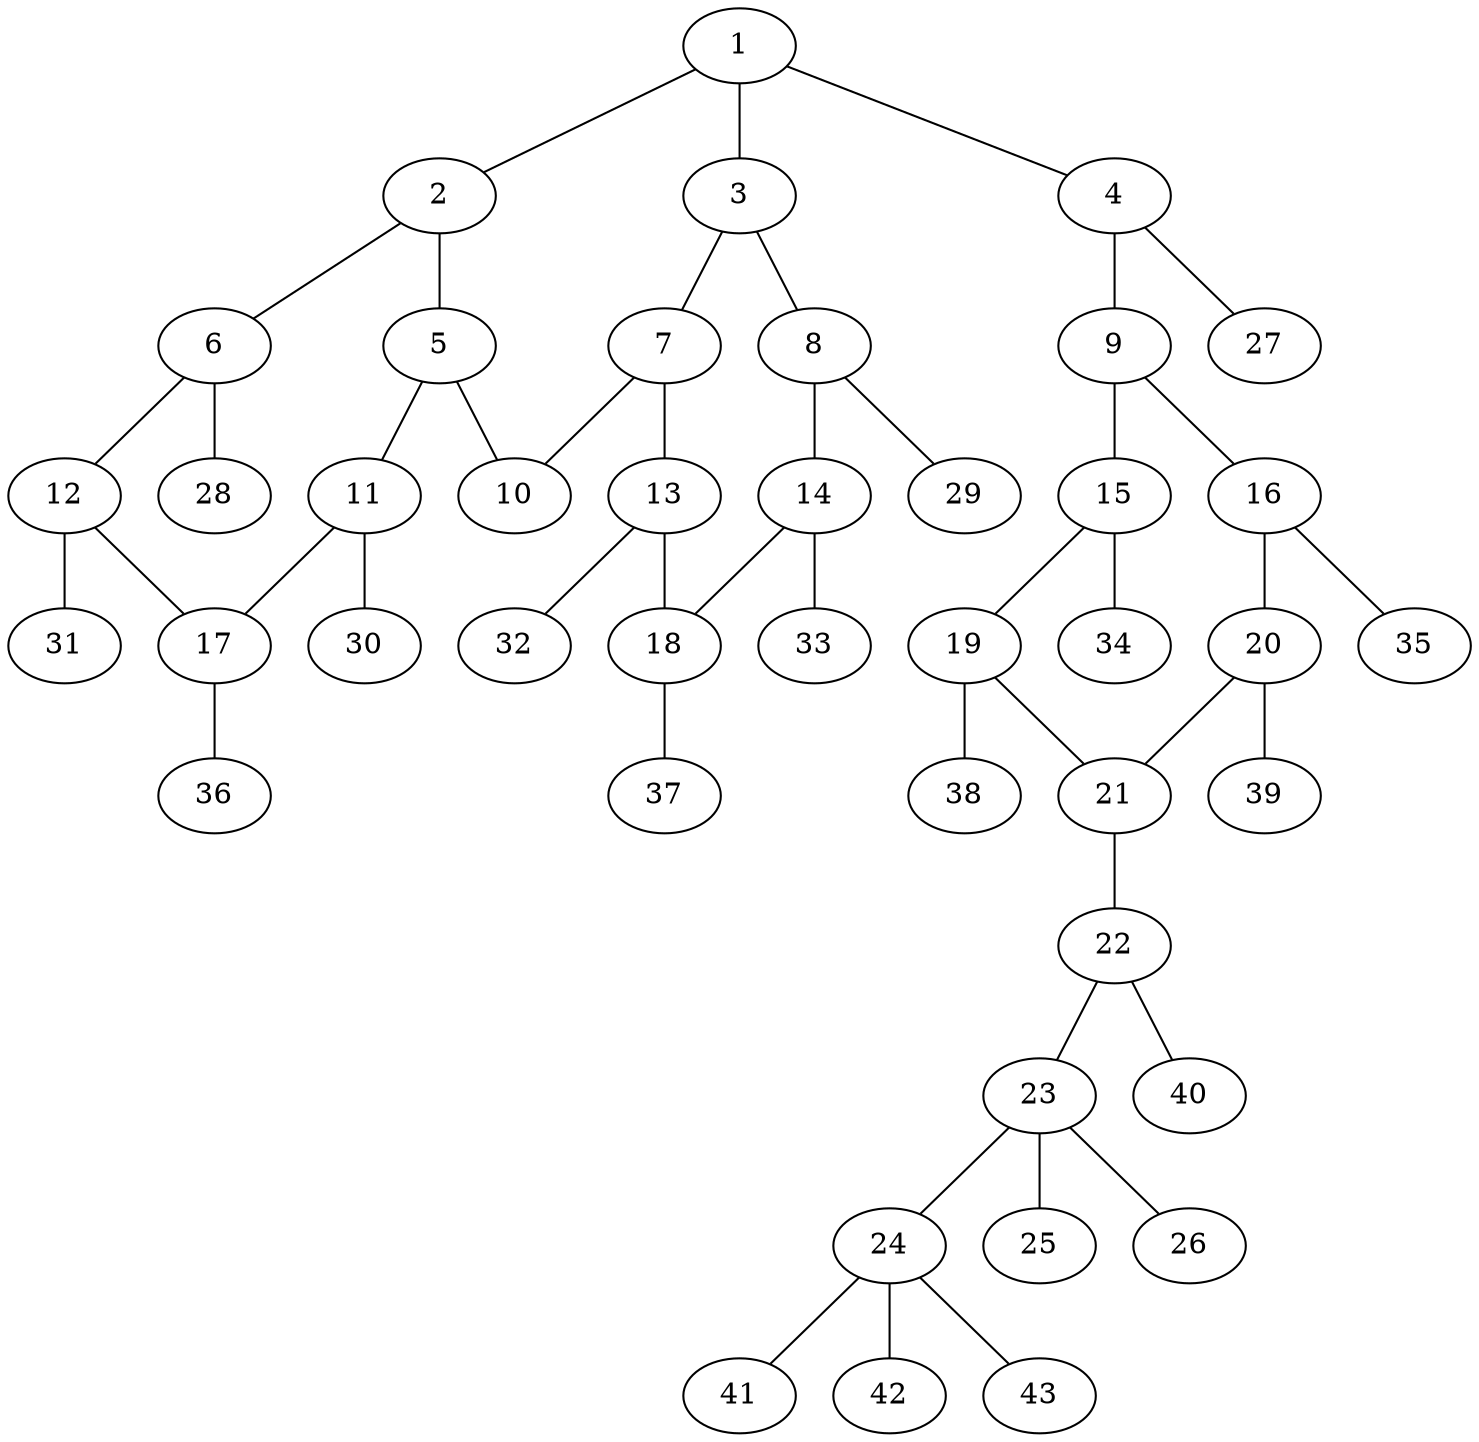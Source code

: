 graph molecule_12 {
	1	 [chem=C];
	2	 [chem=C];
	1 -- 2	 [valence=1];
	3	 [chem=C];
	1 -- 3	 [valence=2];
	4	 [chem=N];
	1 -- 4	 [valence=1];
	5	 [chem=C];
	2 -- 5	 [valence=2];
	6	 [chem=C];
	2 -- 6	 [valence=1];
	7	 [chem=C];
	3 -- 7	 [valence=1];
	8	 [chem=C];
	3 -- 8	 [valence=1];
	9	 [chem=C];
	4 -- 9	 [valence=1];
	27	 [chem=H];
	4 -- 27	 [valence=1];
	10	 [chem=N];
	5 -- 10	 [valence=1];
	11	 [chem=C];
	5 -- 11	 [valence=1];
	12	 [chem=C];
	6 -- 12	 [valence=2];
	28	 [chem=H];
	6 -- 28	 [valence=1];
	7 -- 10	 [valence=2];
	13	 [chem=C];
	7 -- 13	 [valence=1];
	14	 [chem=C];
	8 -- 14	 [valence=2];
	29	 [chem=H];
	8 -- 29	 [valence=1];
	15	 [chem=C];
	9 -- 15	 [valence=1];
	16	 [chem=C];
	9 -- 16	 [valence=2];
	17	 [chem=C];
	11 -- 17	 [valence=2];
	30	 [chem=H];
	11 -- 30	 [valence=1];
	12 -- 17	 [valence=1];
	31	 [chem=H];
	12 -- 31	 [valence=1];
	18	 [chem=C];
	13 -- 18	 [valence=2];
	32	 [chem=H];
	13 -- 32	 [valence=1];
	14 -- 18	 [valence=1];
	33	 [chem=H];
	14 -- 33	 [valence=1];
	19	 [chem=C];
	15 -- 19	 [valence=2];
	34	 [chem=H];
	15 -- 34	 [valence=1];
	20	 [chem=C];
	16 -- 20	 [valence=1];
	35	 [chem=H];
	16 -- 35	 [valence=1];
	36	 [chem=H];
	17 -- 36	 [valence=1];
	37	 [chem=H];
	18 -- 37	 [valence=1];
	21	 [chem=C];
	19 -- 21	 [valence=1];
	38	 [chem=H];
	19 -- 38	 [valence=1];
	20 -- 21	 [valence=2];
	39	 [chem=H];
	20 -- 39	 [valence=1];
	22	 [chem=N];
	21 -- 22	 [valence=1];
	23	 [chem=S];
	22 -- 23	 [valence=1];
	40	 [chem=H];
	22 -- 40	 [valence=1];
	24	 [chem=C];
	23 -- 24	 [valence=1];
	25	 [chem=O];
	23 -- 25	 [valence=2];
	26	 [chem=O];
	23 -- 26	 [valence=2];
	41	 [chem=H];
	24 -- 41	 [valence=1];
	42	 [chem=H];
	24 -- 42	 [valence=1];
	43	 [chem=H];
	24 -- 43	 [valence=1];
}
